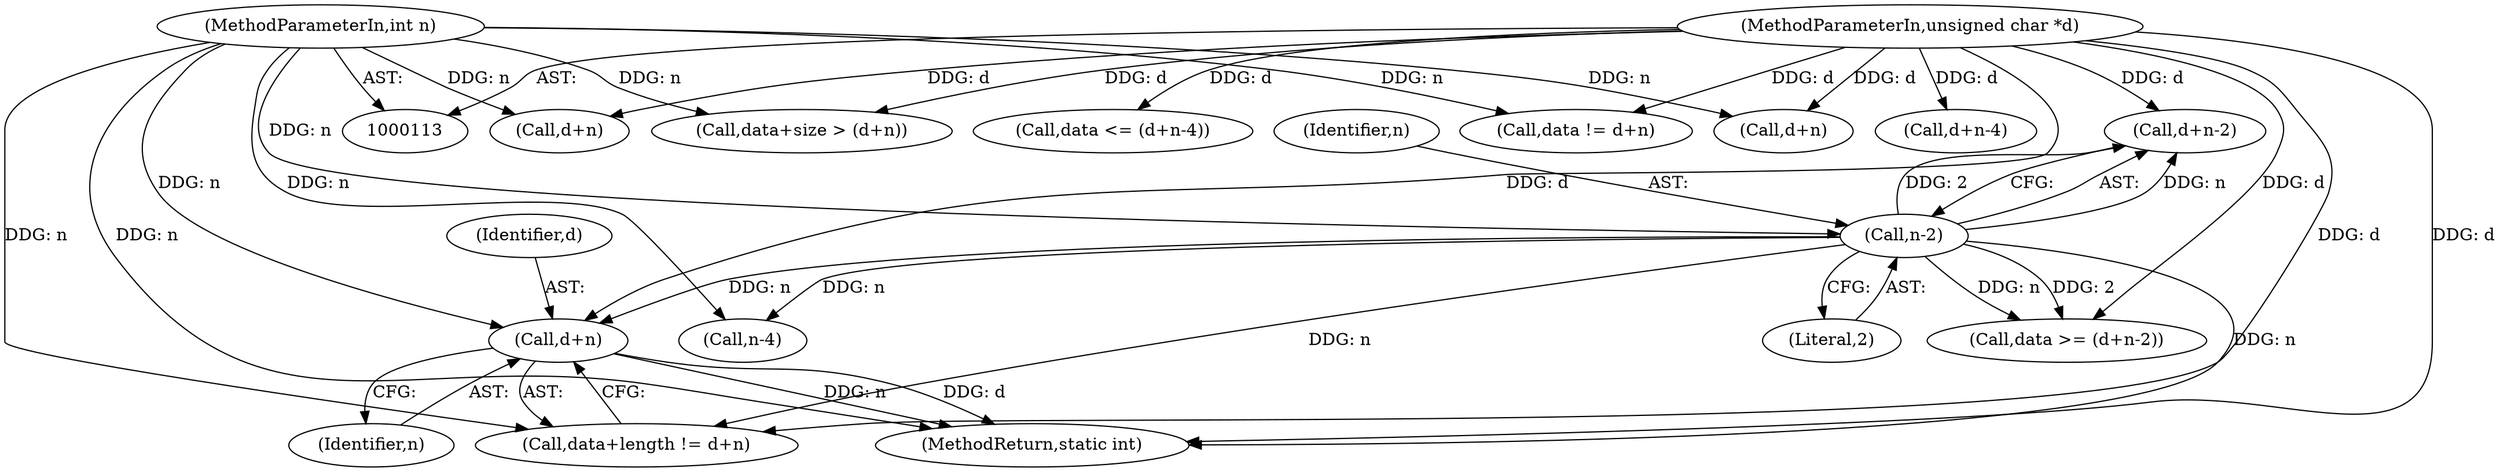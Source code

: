 digraph "0_openssl_fb0bc2b273bcc2d5401dd883fe869af4fc74bb21@pointer" {
"1000195" [label="(Call,d+n)"];
"1000116" [label="(MethodParameterIn,unsigned char *d)"];
"1000183" [label="(Call,n-2)"];
"1000117" [label="(MethodParameterIn,int n)"];
"1000183" [label="(Call,n-2)"];
"1000936" [label="(Call,data != d+n)"];
"1000195" [label="(Call,d+n)"];
"1000206" [label="(Call,data <= (d+n-4))"];
"1000208" [label="(Call,d+n-4)"];
"1000225" [label="(Call,d+n)"];
"1000938" [label="(Call,d+n)"];
"1000185" [label="(Literal,2)"];
"1000221" [label="(Call,data+size > (d+n))"];
"1000191" [label="(Call,data+length != d+n)"];
"1000197" [label="(Identifier,n)"];
"1000196" [label="(Identifier,d)"];
"1000181" [label="(Call,d+n-2)"];
"1000210" [label="(Call,n-4)"];
"1001038" [label="(MethodReturn,static int)"];
"1000179" [label="(Call,data >= (d+n-2))"];
"1000116" [label="(MethodParameterIn,unsigned char *d)"];
"1000184" [label="(Identifier,n)"];
"1000117" [label="(MethodParameterIn,int n)"];
"1000195" -> "1000191"  [label="AST: "];
"1000195" -> "1000197"  [label="CFG: "];
"1000196" -> "1000195"  [label="AST: "];
"1000197" -> "1000195"  [label="AST: "];
"1000191" -> "1000195"  [label="CFG: "];
"1000195" -> "1001038"  [label="DDG: n"];
"1000195" -> "1001038"  [label="DDG: d"];
"1000116" -> "1000195"  [label="DDG: d"];
"1000183" -> "1000195"  [label="DDG: n"];
"1000117" -> "1000195"  [label="DDG: n"];
"1000116" -> "1000113"  [label="AST: "];
"1000116" -> "1001038"  [label="DDG: d"];
"1000116" -> "1000179"  [label="DDG: d"];
"1000116" -> "1000181"  [label="DDG: d"];
"1000116" -> "1000191"  [label="DDG: d"];
"1000116" -> "1000206"  [label="DDG: d"];
"1000116" -> "1000208"  [label="DDG: d"];
"1000116" -> "1000221"  [label="DDG: d"];
"1000116" -> "1000225"  [label="DDG: d"];
"1000116" -> "1000936"  [label="DDG: d"];
"1000116" -> "1000938"  [label="DDG: d"];
"1000183" -> "1000181"  [label="AST: "];
"1000183" -> "1000185"  [label="CFG: "];
"1000184" -> "1000183"  [label="AST: "];
"1000185" -> "1000183"  [label="AST: "];
"1000181" -> "1000183"  [label="CFG: "];
"1000183" -> "1001038"  [label="DDG: n"];
"1000183" -> "1000179"  [label="DDG: n"];
"1000183" -> "1000179"  [label="DDG: 2"];
"1000183" -> "1000181"  [label="DDG: n"];
"1000183" -> "1000181"  [label="DDG: 2"];
"1000117" -> "1000183"  [label="DDG: n"];
"1000183" -> "1000191"  [label="DDG: n"];
"1000183" -> "1000210"  [label="DDG: n"];
"1000117" -> "1000113"  [label="AST: "];
"1000117" -> "1001038"  [label="DDG: n"];
"1000117" -> "1000191"  [label="DDG: n"];
"1000117" -> "1000210"  [label="DDG: n"];
"1000117" -> "1000221"  [label="DDG: n"];
"1000117" -> "1000225"  [label="DDG: n"];
"1000117" -> "1000936"  [label="DDG: n"];
"1000117" -> "1000938"  [label="DDG: n"];
}
